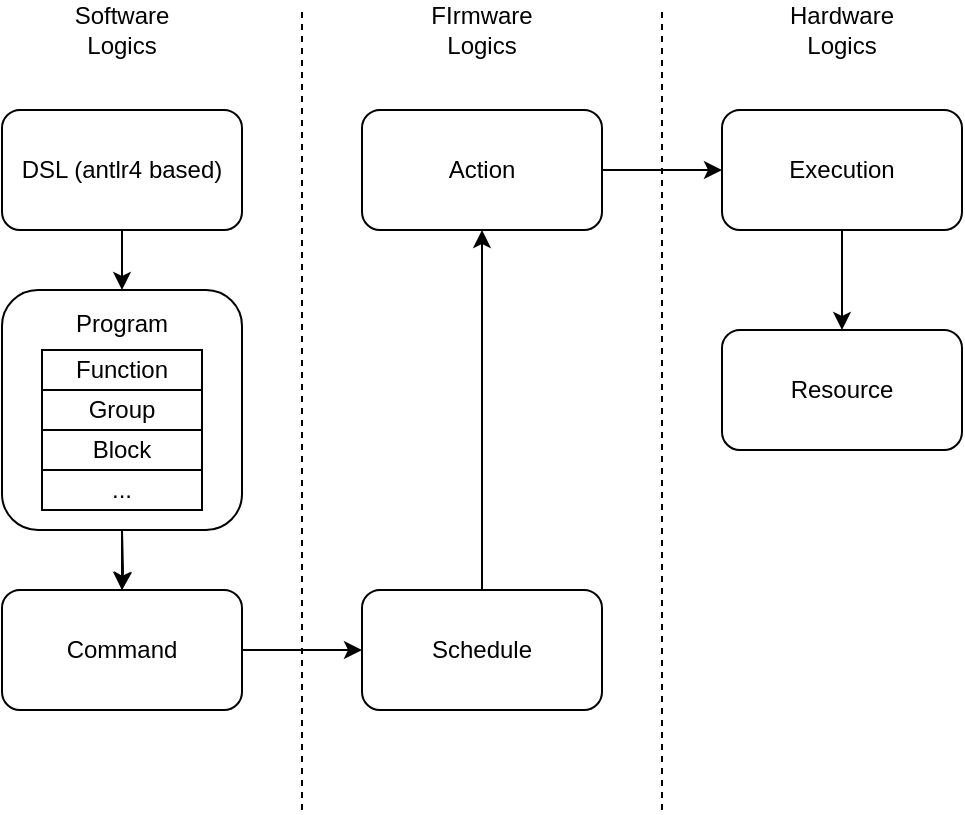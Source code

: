 <mxfile version="15.0.2" type="github">
  <diagram id="cbZ6bPUv_3AqSApJYiXi" name="Page-1">
    <mxGraphModel dx="946" dy="614" grid="1" gridSize="10" guides="1" tooltips="1" connect="1" arrows="1" fold="1" page="1" pageScale="1" pageWidth="850" pageHeight="1100" math="0" shadow="0">
      <root>
        <mxCell id="0" />
        <mxCell id="1" parent="0" />
        <mxCell id="JozTigrLav8Y_HRZAcUm-5" style="edgeStyle=orthogonalEdgeStyle;rounded=0;orthogonalLoop=1;jettySize=auto;html=1;exitX=0.5;exitY=1;exitDx=0;exitDy=0;entryX=0.5;entryY=0;entryDx=0;entryDy=0;" edge="1" parent="1" source="JozTigrLav8Y_HRZAcUm-1" target="JozTigrLav8Y_HRZAcUm-2">
          <mxGeometry relative="1" as="geometry" />
        </mxCell>
        <mxCell id="JozTigrLav8Y_HRZAcUm-1" value="DSL (antlr4 based)" style="rounded=1;whiteSpace=wrap;html=1;" vertex="1" parent="1">
          <mxGeometry x="260" y="150" width="120" height="60" as="geometry" />
        </mxCell>
        <mxCell id="JozTigrLav8Y_HRZAcUm-7" style="edgeStyle=orthogonalEdgeStyle;rounded=0;orthogonalLoop=1;jettySize=auto;html=1;entryX=0.5;entryY=0;entryDx=0;entryDy=0;" edge="1" parent="1" source="JozTigrLav8Y_HRZAcUm-2" target="JozTigrLav8Y_HRZAcUm-6">
          <mxGeometry relative="1" as="geometry" />
        </mxCell>
        <mxCell id="JozTigrLav8Y_HRZAcUm-2" value="Program&lt;br&gt;&lt;br&gt;&lt;br&gt;&lt;br&gt;&lt;br&gt;&lt;br&gt;&lt;br&gt;" style="rounded=1;whiteSpace=wrap;html=1;" vertex="1" parent="1">
          <mxGeometry x="260" y="240" width="120" height="120" as="geometry" />
        </mxCell>
        <mxCell id="JozTigrLav8Y_HRZAcUm-3" value="Function" style="rounded=0;whiteSpace=wrap;html=1;" vertex="1" parent="1">
          <mxGeometry x="280" y="270" width="80" height="20" as="geometry" />
        </mxCell>
        <mxCell id="JozTigrLav8Y_HRZAcUm-12" style="edgeStyle=orthogonalEdgeStyle;rounded=0;orthogonalLoop=1;jettySize=auto;html=1;entryX=0;entryY=0.5;entryDx=0;entryDy=0;" edge="1" parent="1" source="JozTigrLav8Y_HRZAcUm-6" target="JozTigrLav8Y_HRZAcUm-8">
          <mxGeometry relative="1" as="geometry" />
        </mxCell>
        <mxCell id="JozTigrLav8Y_HRZAcUm-6" value="Command" style="rounded=1;whiteSpace=wrap;html=1;" vertex="1" parent="1">
          <mxGeometry x="260" y="390" width="120" height="60" as="geometry" />
        </mxCell>
        <mxCell id="JozTigrLav8Y_HRZAcUm-19" style="edgeStyle=orthogonalEdgeStyle;rounded=0;orthogonalLoop=1;jettySize=auto;html=1;exitX=0.5;exitY=0;exitDx=0;exitDy=0;entryX=0.5;entryY=1;entryDx=0;entryDy=0;" edge="1" parent="1" source="JozTigrLav8Y_HRZAcUm-8" target="JozTigrLav8Y_HRZAcUm-18">
          <mxGeometry relative="1" as="geometry" />
        </mxCell>
        <mxCell id="JozTigrLav8Y_HRZAcUm-8" value="Schedule" style="rounded=1;whiteSpace=wrap;html=1;" vertex="1" parent="1">
          <mxGeometry x="440" y="390" width="120" height="60" as="geometry" />
        </mxCell>
        <mxCell id="JozTigrLav8Y_HRZAcUm-9" value="" style="endArrow=none;dashed=1;html=1;" edge="1" parent="1">
          <mxGeometry width="50" height="50" relative="1" as="geometry">
            <mxPoint x="410" y="500" as="sourcePoint" />
            <mxPoint x="410" y="100" as="targetPoint" />
          </mxGeometry>
        </mxCell>
        <mxCell id="JozTigrLav8Y_HRZAcUm-10" value="Software Logics" style="text;html=1;strokeColor=none;fillColor=none;align=center;verticalAlign=middle;whiteSpace=wrap;rounded=0;" vertex="1" parent="1">
          <mxGeometry x="300" y="100" width="40" height="20" as="geometry" />
        </mxCell>
        <mxCell id="JozTigrLav8Y_HRZAcUm-11" value="FIrmware Logics" style="text;html=1;strokeColor=none;fillColor=none;align=center;verticalAlign=middle;whiteSpace=wrap;rounded=0;" vertex="1" parent="1">
          <mxGeometry x="480" y="100" width="40" height="20" as="geometry" />
        </mxCell>
        <mxCell id="JozTigrLav8Y_HRZAcUm-13" value="" style="endArrow=none;dashed=1;html=1;" edge="1" parent="1">
          <mxGeometry width="50" height="50" relative="1" as="geometry">
            <mxPoint x="590" y="500" as="sourcePoint" />
            <mxPoint x="590" y="100" as="targetPoint" />
          </mxGeometry>
        </mxCell>
        <mxCell id="JozTigrLav8Y_HRZAcUm-15" value="" style="edgeStyle=orthogonalEdgeStyle;rounded=0;orthogonalLoop=1;jettySize=auto;html=1;" edge="1" parent="1" target="JozTigrLav8Y_HRZAcUm-6">
          <mxGeometry relative="1" as="geometry">
            <mxPoint x="320" y="360" as="sourcePoint" />
          </mxGeometry>
        </mxCell>
        <mxCell id="JozTigrLav8Y_HRZAcUm-14" value="Group" style="rounded=0;whiteSpace=wrap;html=1;" vertex="1" parent="1">
          <mxGeometry x="280" y="290" width="80" height="20" as="geometry" />
        </mxCell>
        <mxCell id="JozTigrLav8Y_HRZAcUm-16" value="Block" style="rounded=0;whiteSpace=wrap;html=1;" vertex="1" parent="1">
          <mxGeometry x="280" y="310" width="80" height="20" as="geometry" />
        </mxCell>
        <mxCell id="JozTigrLav8Y_HRZAcUm-17" value="..." style="rounded=0;whiteSpace=wrap;html=1;" vertex="1" parent="1">
          <mxGeometry x="280" y="330" width="80" height="20" as="geometry" />
        </mxCell>
        <mxCell id="JozTigrLav8Y_HRZAcUm-22" style="edgeStyle=orthogonalEdgeStyle;rounded=0;orthogonalLoop=1;jettySize=auto;html=1;exitX=1;exitY=0.5;exitDx=0;exitDy=0;entryX=0;entryY=0.5;entryDx=0;entryDy=0;" edge="1" parent="1" source="JozTigrLav8Y_HRZAcUm-18" target="JozTigrLav8Y_HRZAcUm-21">
          <mxGeometry relative="1" as="geometry" />
        </mxCell>
        <mxCell id="JozTigrLav8Y_HRZAcUm-18" value="Action" style="rounded=1;whiteSpace=wrap;html=1;" vertex="1" parent="1">
          <mxGeometry x="440" y="150" width="120" height="60" as="geometry" />
        </mxCell>
        <mxCell id="JozTigrLav8Y_HRZAcUm-20" value="Hardware Logics" style="text;html=1;strokeColor=none;fillColor=none;align=center;verticalAlign=middle;whiteSpace=wrap;rounded=0;" vertex="1" parent="1">
          <mxGeometry x="660" y="100" width="40" height="20" as="geometry" />
        </mxCell>
        <mxCell id="JozTigrLav8Y_HRZAcUm-24" style="edgeStyle=orthogonalEdgeStyle;rounded=0;orthogonalLoop=1;jettySize=auto;html=1;exitX=0.5;exitY=1;exitDx=0;exitDy=0;entryX=0.5;entryY=0;entryDx=0;entryDy=0;" edge="1" parent="1" source="JozTigrLav8Y_HRZAcUm-21" target="JozTigrLav8Y_HRZAcUm-23">
          <mxGeometry relative="1" as="geometry" />
        </mxCell>
        <mxCell id="JozTigrLav8Y_HRZAcUm-21" value="Execution" style="rounded=1;whiteSpace=wrap;html=1;" vertex="1" parent="1">
          <mxGeometry x="620" y="150" width="120" height="60" as="geometry" />
        </mxCell>
        <mxCell id="JozTigrLav8Y_HRZAcUm-23" value="Resource" style="rounded=1;whiteSpace=wrap;html=1;" vertex="1" parent="1">
          <mxGeometry x="620" y="260" width="120" height="60" as="geometry" />
        </mxCell>
      </root>
    </mxGraphModel>
  </diagram>
</mxfile>

